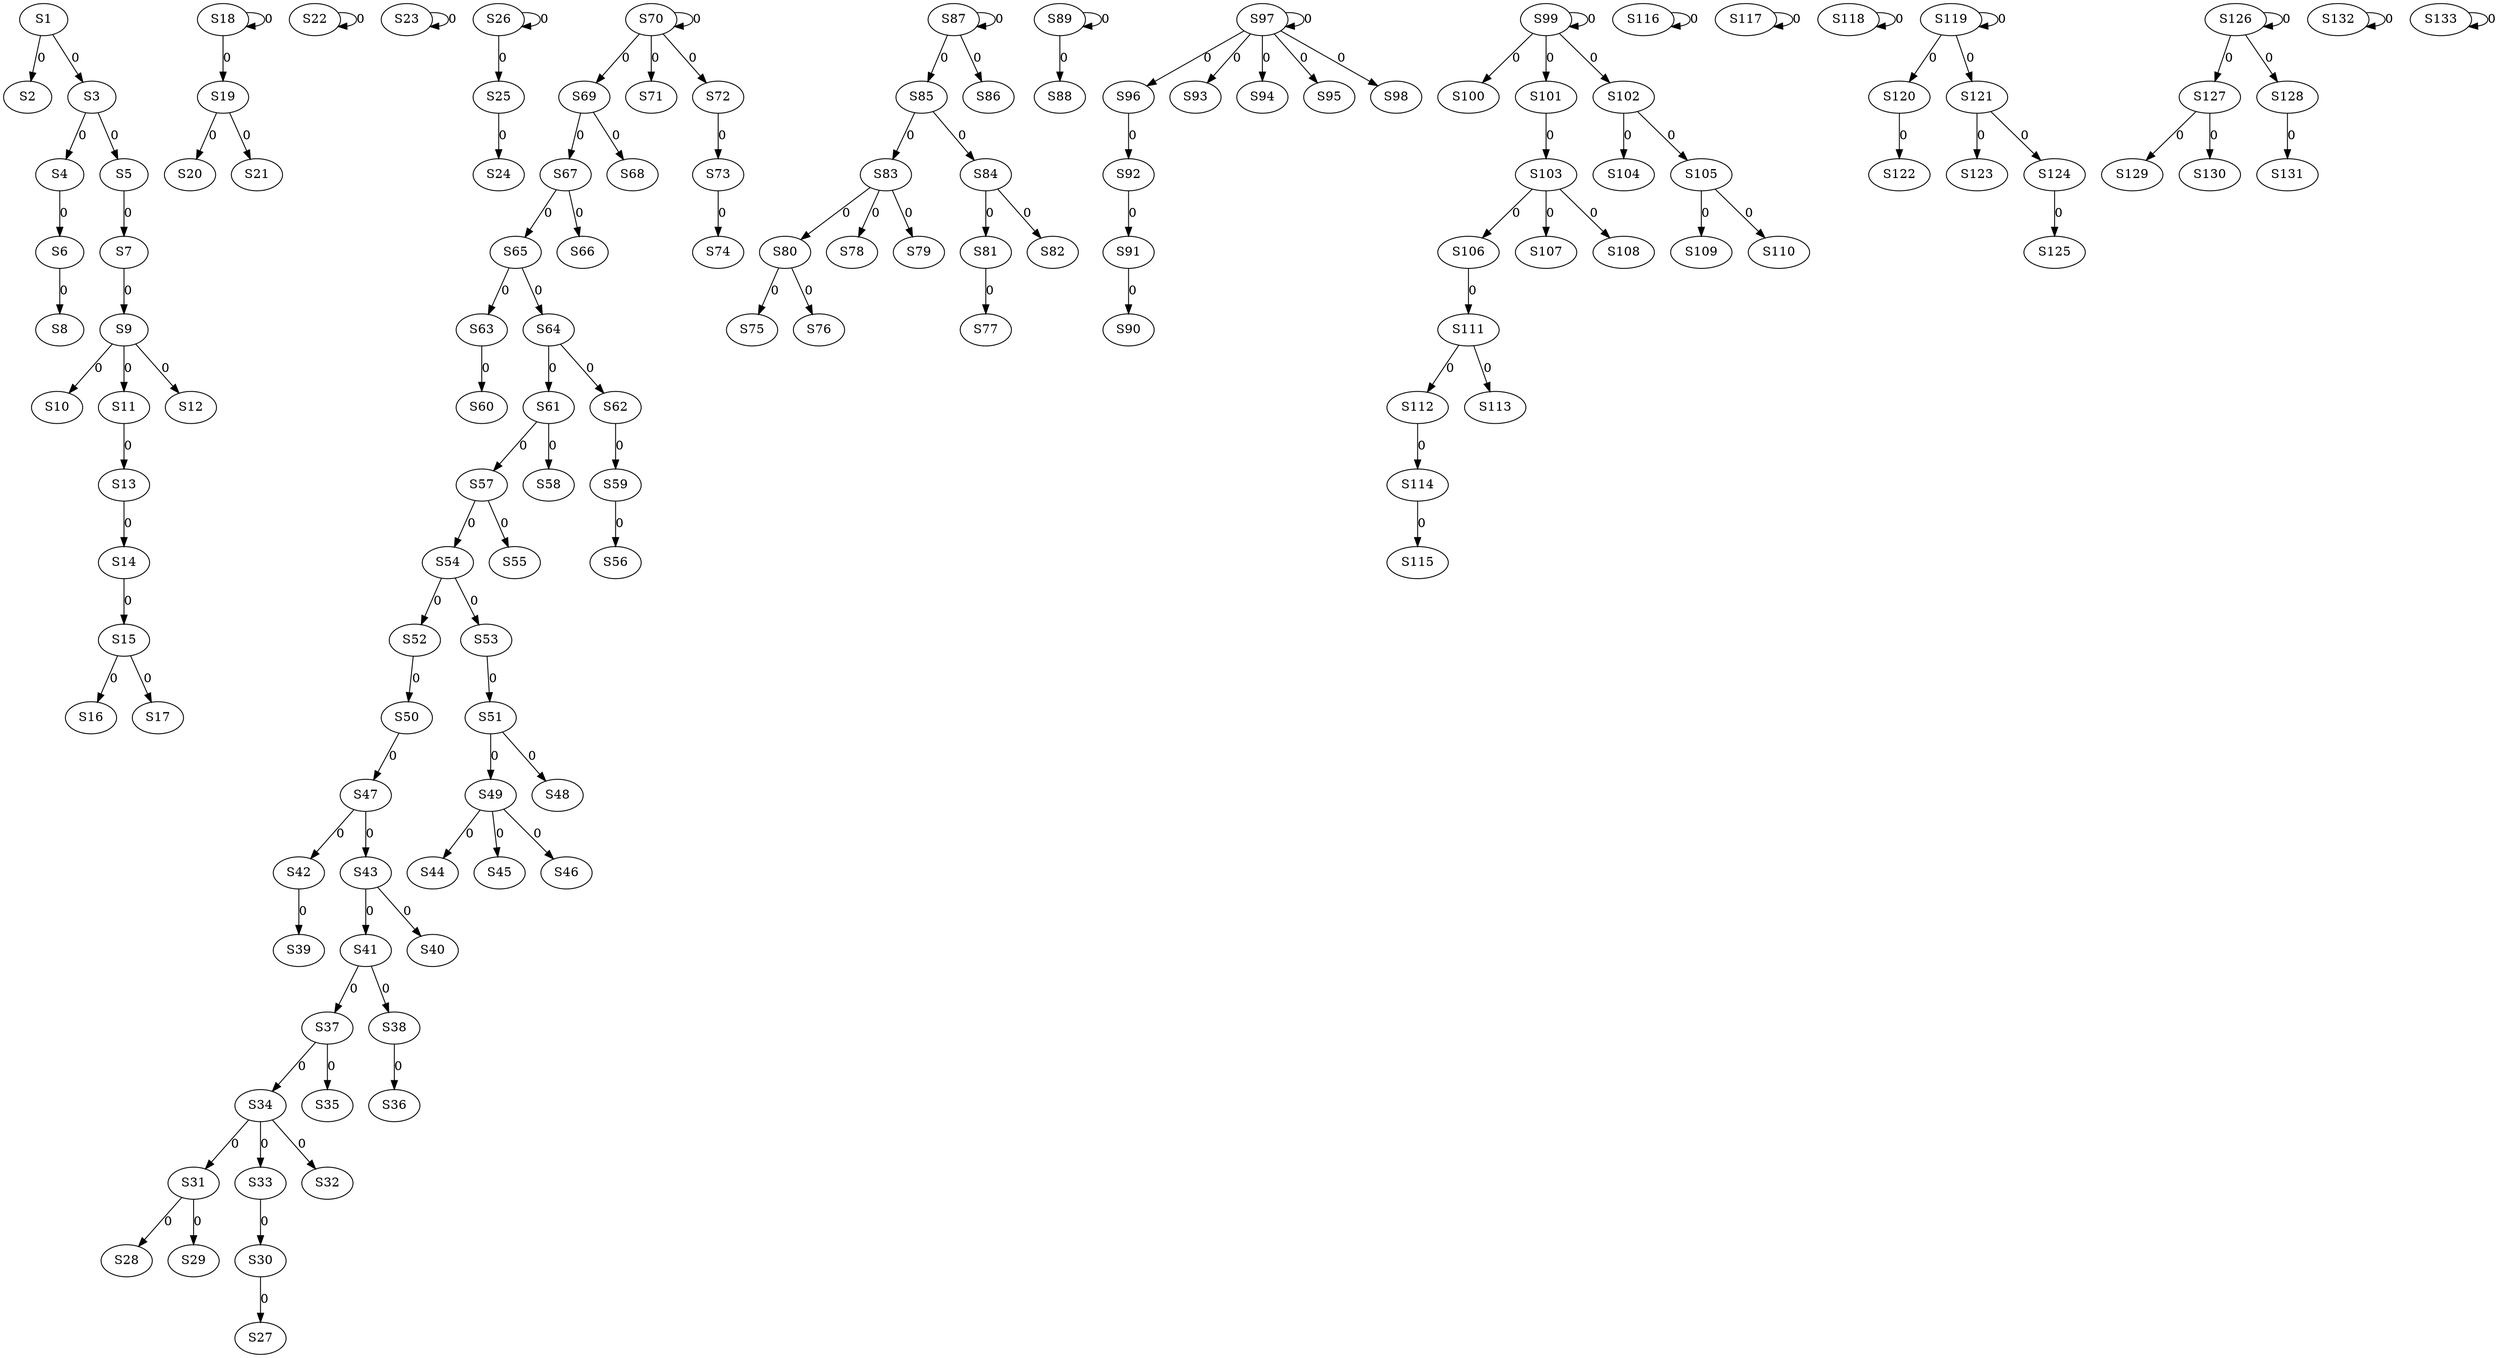 strict digraph {
	S1 -> S2 [ label = 0 ];
	S1 -> S3 [ label = 0 ];
	S3 -> S4 [ label = 0 ];
	S3 -> S5 [ label = 0 ];
	S4 -> S6 [ label = 0 ];
	S5 -> S7 [ label = 0 ];
	S6 -> S8 [ label = 0 ];
	S7 -> S9 [ label = 0 ];
	S9 -> S10 [ label = 0 ];
	S9 -> S11 [ label = 0 ];
	S9 -> S12 [ label = 0 ];
	S11 -> S13 [ label = 0 ];
	S13 -> S14 [ label = 0 ];
	S14 -> S15 [ label = 0 ];
	S15 -> S16 [ label = 0 ];
	S15 -> S17 [ label = 0 ];
	S18 -> S18 [ label = 0 ];
	S18 -> S19 [ label = 0 ];
	S19 -> S20 [ label = 0 ];
	S19 -> S21 [ label = 0 ];
	S22 -> S22 [ label = 0 ];
	S23 -> S23 [ label = 0 ];
	S25 -> S24 [ label = 0 ];
	S26 -> S25 [ label = 0 ];
	S26 -> S26 [ label = 0 ];
	S30 -> S27 [ label = 0 ];
	S31 -> S28 [ label = 0 ];
	S31 -> S29 [ label = 0 ];
	S33 -> S30 [ label = 0 ];
	S34 -> S31 [ label = 0 ];
	S34 -> S32 [ label = 0 ];
	S34 -> S33 [ label = 0 ];
	S37 -> S34 [ label = 0 ];
	S37 -> S35 [ label = 0 ];
	S38 -> S36 [ label = 0 ];
	S41 -> S37 [ label = 0 ];
	S41 -> S38 [ label = 0 ];
	S42 -> S39 [ label = 0 ];
	S43 -> S40 [ label = 0 ];
	S43 -> S41 [ label = 0 ];
	S47 -> S42 [ label = 0 ];
	S47 -> S43 [ label = 0 ];
	S49 -> S44 [ label = 0 ];
	S49 -> S45 [ label = 0 ];
	S49 -> S46 [ label = 0 ];
	S50 -> S47 [ label = 0 ];
	S51 -> S48 [ label = 0 ];
	S51 -> S49 [ label = 0 ];
	S52 -> S50 [ label = 0 ];
	S53 -> S51 [ label = 0 ];
	S54 -> S52 [ label = 0 ];
	S54 -> S53 [ label = 0 ];
	S57 -> S54 [ label = 0 ];
	S57 -> S55 [ label = 0 ];
	S59 -> S56 [ label = 0 ];
	S61 -> S57 [ label = 0 ];
	S61 -> S58 [ label = 0 ];
	S62 -> S59 [ label = 0 ];
	S63 -> S60 [ label = 0 ];
	S64 -> S61 [ label = 0 ];
	S64 -> S62 [ label = 0 ];
	S65 -> S63 [ label = 0 ];
	S65 -> S64 [ label = 0 ];
	S67 -> S65 [ label = 0 ];
	S67 -> S66 [ label = 0 ];
	S69 -> S67 [ label = 0 ];
	S69 -> S68 [ label = 0 ];
	S70 -> S69 [ label = 0 ];
	S70 -> S70 [ label = 0 ];
	S70 -> S71 [ label = 0 ];
	S70 -> S72 [ label = 0 ];
	S72 -> S73 [ label = 0 ];
	S73 -> S74 [ label = 0 ];
	S80 -> S75 [ label = 0 ];
	S80 -> S76 [ label = 0 ];
	S81 -> S77 [ label = 0 ];
	S83 -> S78 [ label = 0 ];
	S83 -> S79 [ label = 0 ];
	S83 -> S80 [ label = 0 ];
	S84 -> S81 [ label = 0 ];
	S84 -> S82 [ label = 0 ];
	S85 -> S83 [ label = 0 ];
	S85 -> S84 [ label = 0 ];
	S87 -> S85 [ label = 0 ];
	S87 -> S86 [ label = 0 ];
	S87 -> S87 [ label = 0 ];
	S89 -> S88 [ label = 0 ];
	S89 -> S89 [ label = 0 ];
	S91 -> S90 [ label = 0 ];
	S92 -> S91 [ label = 0 ];
	S96 -> S92 [ label = 0 ];
	S97 -> S93 [ label = 0 ];
	S97 -> S94 [ label = 0 ];
	S97 -> S95 [ label = 0 ];
	S97 -> S96 [ label = 0 ];
	S97 -> S97 [ label = 0 ];
	S97 -> S98 [ label = 0 ];
	S99 -> S99 [ label = 0 ];
	S99 -> S100 [ label = 0 ];
	S99 -> S101 [ label = 0 ];
	S99 -> S102 [ label = 0 ];
	S101 -> S103 [ label = 0 ];
	S102 -> S104 [ label = 0 ];
	S102 -> S105 [ label = 0 ];
	S103 -> S106 [ label = 0 ];
	S103 -> S107 [ label = 0 ];
	S103 -> S108 [ label = 0 ];
	S105 -> S109 [ label = 0 ];
	S105 -> S110 [ label = 0 ];
	S106 -> S111 [ label = 0 ];
	S111 -> S112 [ label = 0 ];
	S111 -> S113 [ label = 0 ];
	S112 -> S114 [ label = 0 ];
	S114 -> S115 [ label = 0 ];
	S116 -> S116 [ label = 0 ];
	S117 -> S117 [ label = 0 ];
	S118 -> S118 [ label = 0 ];
	S119 -> S119 [ label = 0 ];
	S119 -> S120 [ label = 0 ];
	S119 -> S121 [ label = 0 ];
	S120 -> S122 [ label = 0 ];
	S121 -> S123 [ label = 0 ];
	S121 -> S124 [ label = 0 ];
	S124 -> S125 [ label = 0 ];
	S126 -> S126 [ label = 0 ];
	S126 -> S127 [ label = 0 ];
	S126 -> S128 [ label = 0 ];
	S127 -> S129 [ label = 0 ];
	S127 -> S130 [ label = 0 ];
	S128 -> S131 [ label = 0 ];
	S132 -> S132 [ label = 0 ];
	S133 -> S133 [ label = 0 ];
}